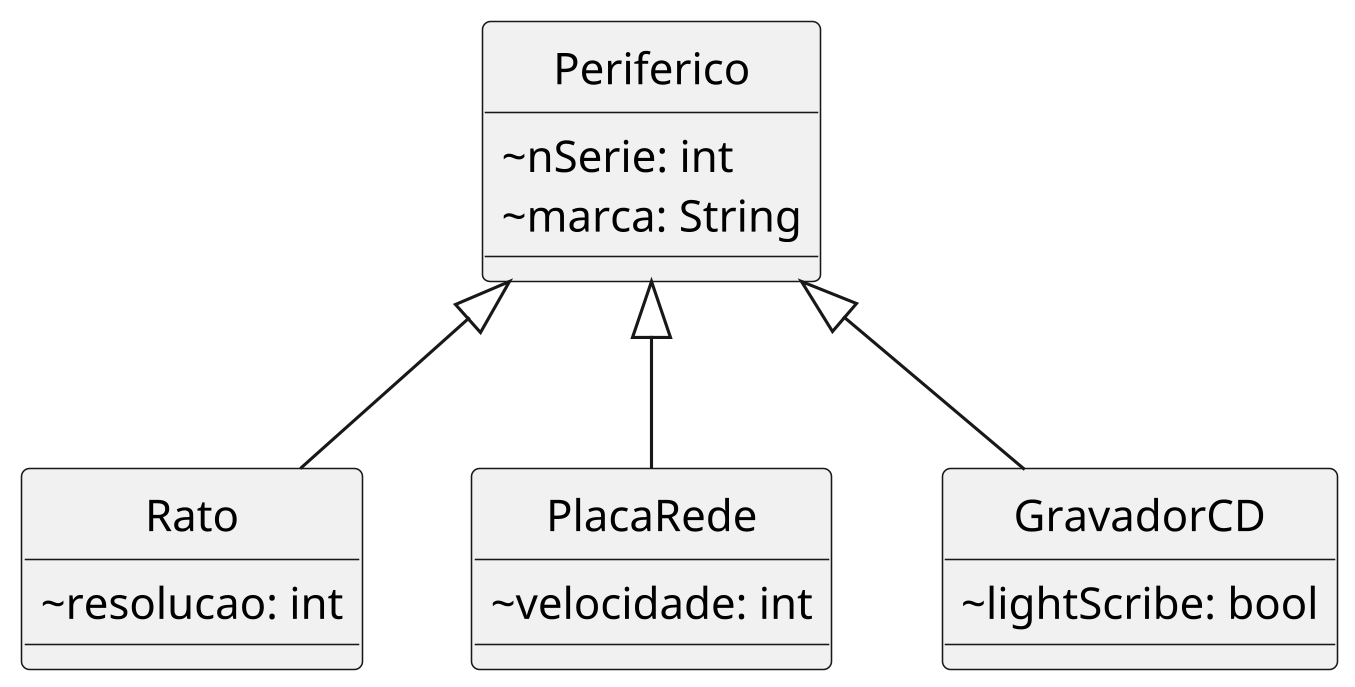 @startuml
skinparam dpi 300
hide circle
skinparam classAttributeIconSize 0
skinparam minClassWidth 100
skinparam defaultFontName Linux Biolinum O

class Periferico {
~ nSerie: int
~ marca: String
}

class Rato {
~ resolucao: int
}

class PlacaRede {
~ velocidade: int
}

class GravadorCD {
~ lightScribe: bool
}


Periferico <|-- Rato
Periferico <|-- PlacaRede
Periferico <|-- GravadorCD
@enduml
